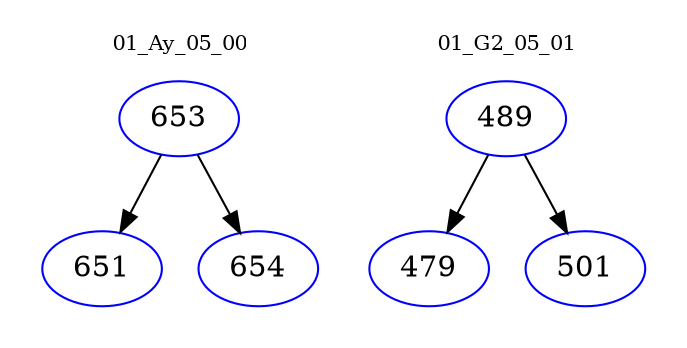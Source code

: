 digraph{
subgraph cluster_0 {
color = white
label = "01_Ay_05_00";
fontsize=10;
T0_653 [label="653", color="blue"]
T0_653 -> T0_651 [color="black"]
T0_651 [label="651", color="blue"]
T0_653 -> T0_654 [color="black"]
T0_654 [label="654", color="blue"]
}
subgraph cluster_1 {
color = white
label = "01_G2_05_01";
fontsize=10;
T1_489 [label="489", color="blue"]
T1_489 -> T1_479 [color="black"]
T1_479 [label="479", color="blue"]
T1_489 -> T1_501 [color="black"]
T1_501 [label="501", color="blue"]
}
}
